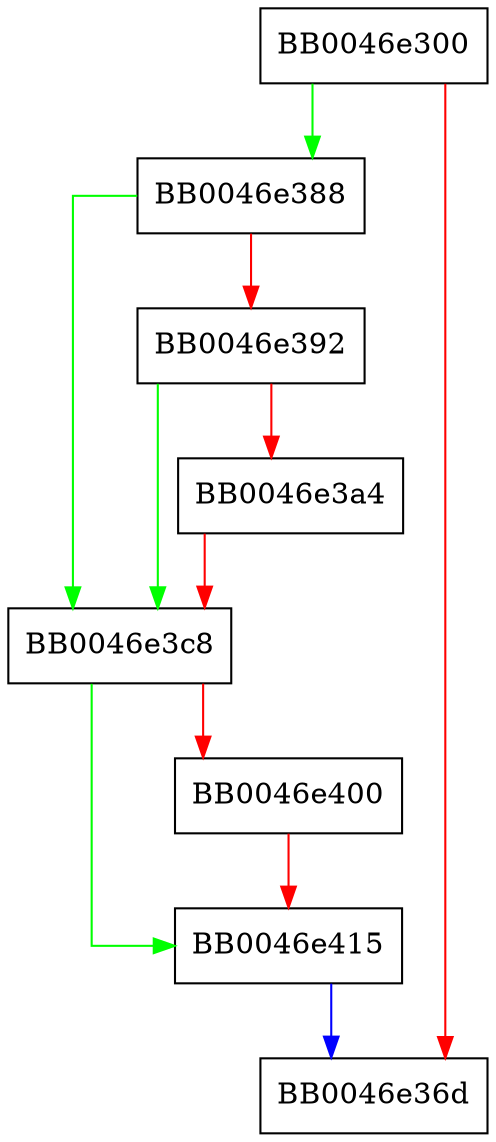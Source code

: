 digraph http_server_send_asn1_resp {
  node [shape="box"];
  graph [splines=ortho];
  BB0046e300 -> BB0046e388 [color="green"];
  BB0046e300 -> BB0046e36d [color="red"];
  BB0046e388 -> BB0046e3c8 [color="green"];
  BB0046e388 -> BB0046e392 [color="red"];
  BB0046e392 -> BB0046e3c8 [color="green"];
  BB0046e392 -> BB0046e3a4 [color="red"];
  BB0046e3a4 -> BB0046e3c8 [color="red"];
  BB0046e3c8 -> BB0046e415 [color="green"];
  BB0046e3c8 -> BB0046e400 [color="red"];
  BB0046e400 -> BB0046e415 [color="red"];
  BB0046e415 -> BB0046e36d [color="blue"];
}